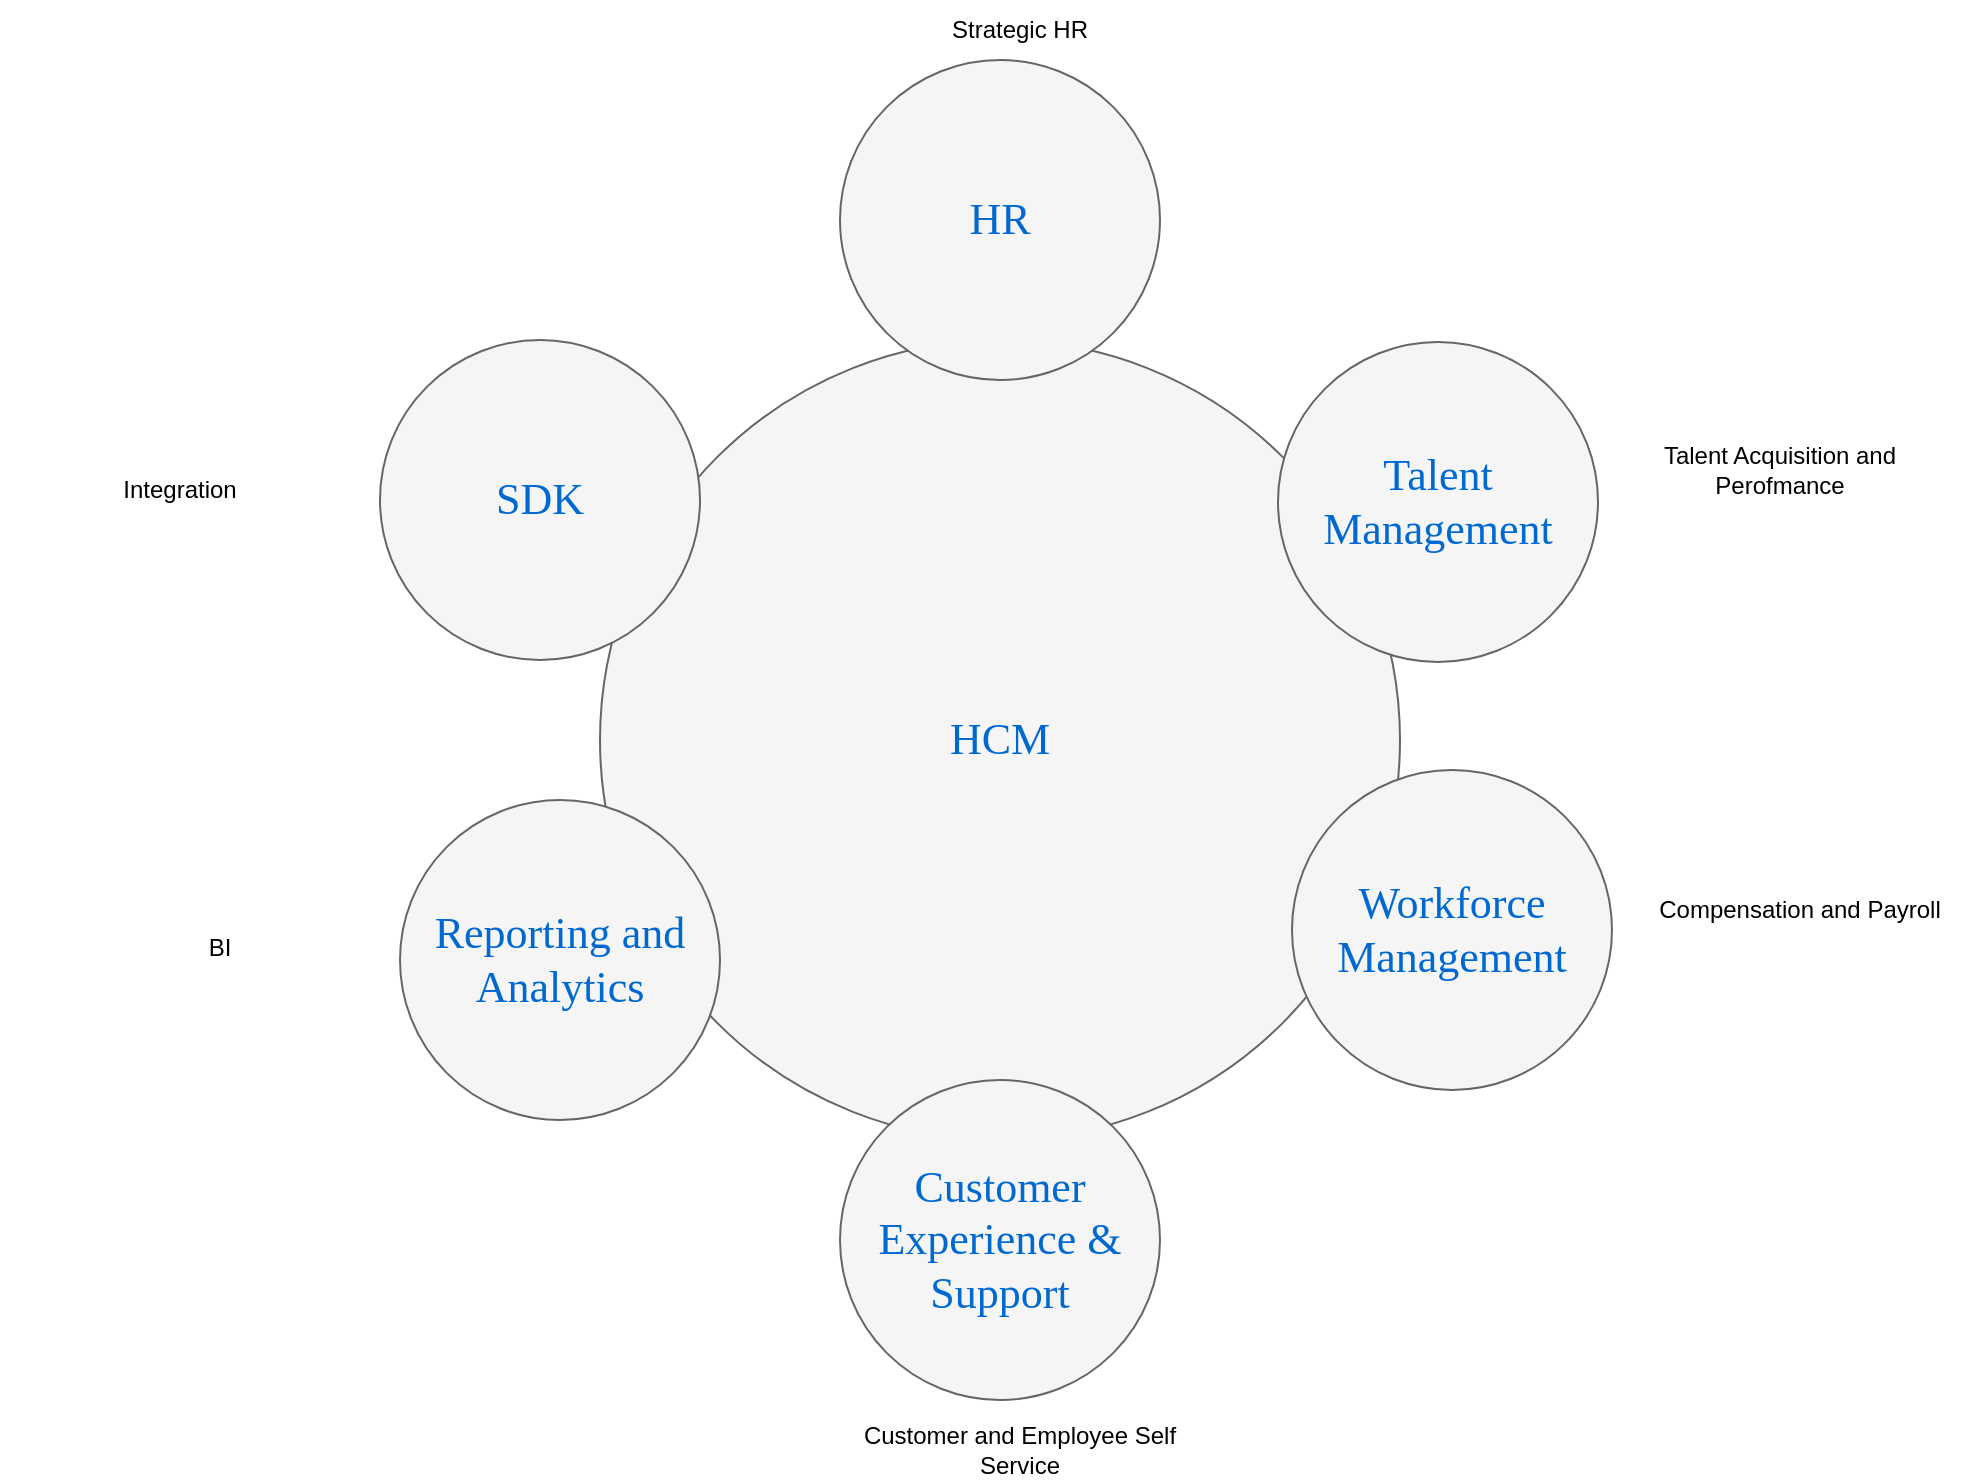 <mxfile version="24.6.3" type="github">
  <diagram name="Page-1" id="dd472eb7-4b8b-5cd9-a60b-b15522922e76">
    <mxGraphModel dx="1793" dy="895" grid="1" gridSize="10" guides="1" tooltips="1" connect="1" arrows="1" fold="1" page="1" pageScale="1" pageWidth="1100" pageHeight="850" background="none" math="0" shadow="0">
      <root>
        <mxCell id="0" />
        <mxCell id="1" parent="0" />
        <mxCell id="374e34682ed331ee-1" value="HCM" style="ellipse;whiteSpace=wrap;html=1;rounded=0;shadow=0;dashed=0;comic=0;fontFamily=Verdana;fontSize=22;fontColor=#0069D1;fillColor=#f5f5f5;strokeColor=#666666;" parent="1" vertex="1">
          <mxGeometry x="330" y="180" width="400" height="400" as="geometry" />
        </mxCell>
        <mxCell id="45236fa5f4b8e91a-1" value="HR" style="ellipse;whiteSpace=wrap;html=1;rounded=0;shadow=0;dashed=0;comic=0;fontFamily=Verdana;fontSize=22;fontColor=#0069D1;fillColor=#f5f5f5;strokeColor=#666666;" parent="1" vertex="1">
          <mxGeometry x="450" y="40" width="160" height="160" as="geometry" />
        </mxCell>
        <mxCell id="45236fa5f4b8e91a-2" value="Workforce Management" style="ellipse;whiteSpace=wrap;html=1;rounded=0;shadow=0;dashed=0;comic=0;fontFamily=Verdana;fontSize=22;fontColor=#0069D1;fillColor=#f5f5f5;strokeColor=#666666;" parent="1" vertex="1">
          <mxGeometry x="676" y="395" width="160" height="160" as="geometry" />
        </mxCell>
        <mxCell id="45236fa5f4b8e91a-3" value="Talent Management" style="ellipse;whiteSpace=wrap;html=1;rounded=0;shadow=0;dashed=0;comic=0;fontFamily=Verdana;fontSize=22;fontColor=#0069D1;fillColor=#f5f5f5;strokeColor=#666666;" parent="1" vertex="1">
          <mxGeometry x="669" y="181" width="160" height="160" as="geometry" />
        </mxCell>
        <mxCell id="45236fa5f4b8e91a-4" value="Reporting and Analytics" style="ellipse;whiteSpace=wrap;html=1;rounded=0;shadow=0;dashed=0;comic=0;fontFamily=Verdana;fontSize=22;fontColor=#0069D1;fillColor=#f5f5f5;strokeColor=#666666;" parent="1" vertex="1">
          <mxGeometry x="230" y="410" width="160" height="160" as="geometry" />
        </mxCell>
        <mxCell id="7ov3rqJ4WU4BXOZYPL0q-1" value="Strategic HR" style="text;html=1;align=center;verticalAlign=middle;whiteSpace=wrap;rounded=0;" vertex="1" parent="1">
          <mxGeometry x="480" y="10" width="120" height="30" as="geometry" />
        </mxCell>
        <mxCell id="7ov3rqJ4WU4BXOZYPL0q-2" value="Talent Acquisition and Perofmance" style="text;html=1;align=center;verticalAlign=middle;whiteSpace=wrap;rounded=0;" vertex="1" parent="1">
          <mxGeometry x="830" y="230" width="180" height="30" as="geometry" />
        </mxCell>
        <mxCell id="7ov3rqJ4WU4BXOZYPL0q-3" value="Compensation and Payroll" style="text;html=1;align=center;verticalAlign=middle;whiteSpace=wrap;rounded=0;" vertex="1" parent="1">
          <mxGeometry x="840" y="450" width="180" height="30" as="geometry" />
        </mxCell>
        <mxCell id="7ov3rqJ4WU4BXOZYPL0q-4" value="Integration" style="text;html=1;align=center;verticalAlign=middle;whiteSpace=wrap;rounded=0;" vertex="1" parent="1">
          <mxGeometry x="30" y="240" width="180" height="30" as="geometry" />
        </mxCell>
        <mxCell id="7ov3rqJ4WU4BXOZYPL0q-5" value="Customer Experience &amp;amp; Support" style="ellipse;whiteSpace=wrap;html=1;rounded=0;shadow=0;dashed=0;comic=0;fontFamily=Verdana;fontSize=22;fontColor=#0069D1;fillColor=#f5f5f5;strokeColor=#666666;" vertex="1" parent="1">
          <mxGeometry x="450" y="550" width="160" height="160" as="geometry" />
        </mxCell>
        <mxCell id="7ov3rqJ4WU4BXOZYPL0q-6" value="SDK" style="ellipse;whiteSpace=wrap;html=1;rounded=0;shadow=0;dashed=0;comic=0;fontFamily=Verdana;fontSize=22;fontColor=#0069D1;fillColor=#f5f5f5;strokeColor=#666666;" vertex="1" parent="1">
          <mxGeometry x="220" y="180" width="160" height="160" as="geometry" />
        </mxCell>
        <mxCell id="7ov3rqJ4WU4BXOZYPL0q-7" value="BI" style="text;html=1;align=center;verticalAlign=middle;whiteSpace=wrap;rounded=0;" vertex="1" parent="1">
          <mxGeometry x="50" y="469" width="180" height="30" as="geometry" />
        </mxCell>
        <mxCell id="7ov3rqJ4WU4BXOZYPL0q-8" value="Customer and Employee Self Service" style="text;html=1;align=center;verticalAlign=middle;whiteSpace=wrap;rounded=0;" vertex="1" parent="1">
          <mxGeometry x="450" y="720" width="180" height="30" as="geometry" />
        </mxCell>
      </root>
    </mxGraphModel>
  </diagram>
</mxfile>
